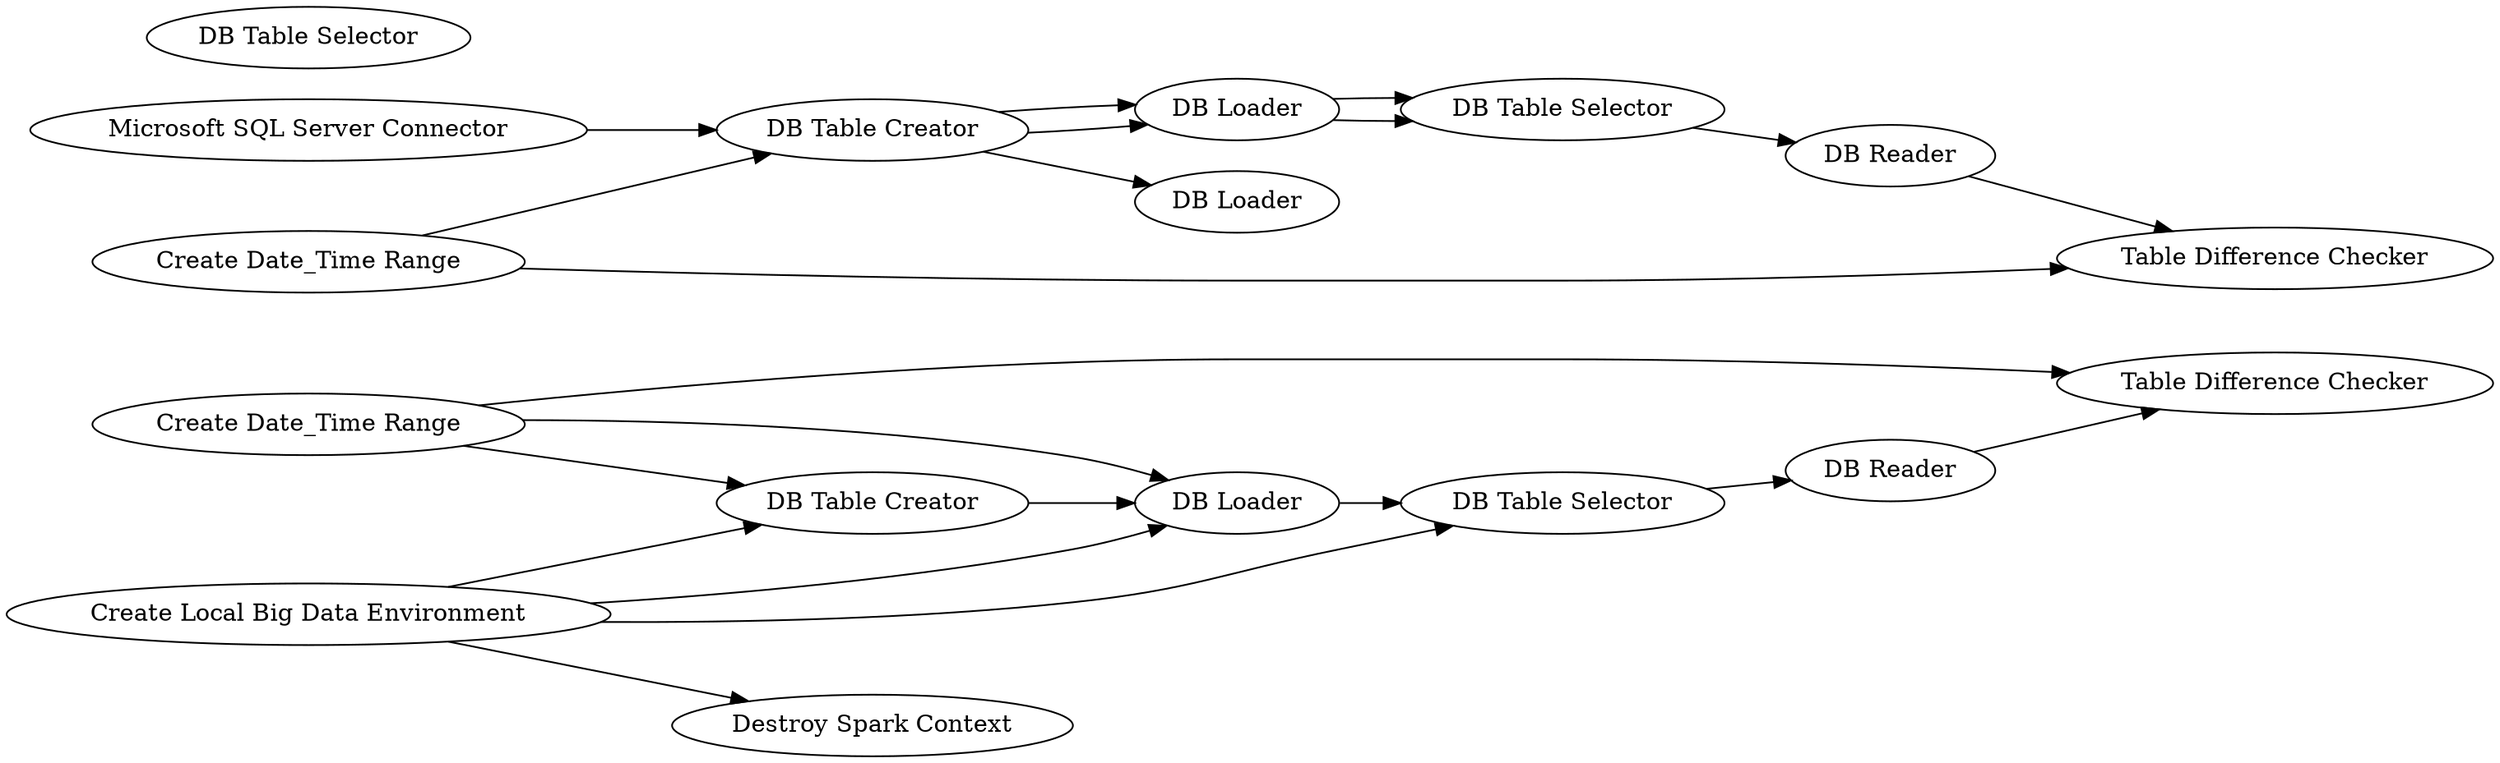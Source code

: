 digraph {
	1 [label="Create Date_Time Range"]
	2 [label="Create Local Big Data Environment"]
	3 [label="DB Table Creator"]
	4 [label="DB Loader"]
	5 [label="DB Table Selector"]
	6 [label="DB Reader"]
	7 [label="Destroy Spark Context"]
	8 [label="Table Difference Checker"]
	14 [label="DB Table Creator"]
	15 [label="DB Table Selector"]
	16 [label="DB Loader"]
	17 [label="DB Reader"]
	18 [label="Create Date_Time Range"]
	21 [label="DB Loader"]
	23 [label="DB Table Selector"]
	24 [label="Microsoft SQL Server Connector"]
	25 [label="Table Difference Checker"]
	1 -> 3
	1 -> 4
	1 -> 8
	2 -> 3
	2 -> 7
	2 -> 4
	2 -> 5
	3 -> 4
	4 -> 5
	5 -> 6
	6 -> 8
	14 -> 21
	14 -> 16
	14 -> 16
	15 -> 17
	16 -> 15
	16 -> 15
	17 -> 25
	18 -> 14
	18 -> 25
	24 -> 14
	rankdir=LR
}
